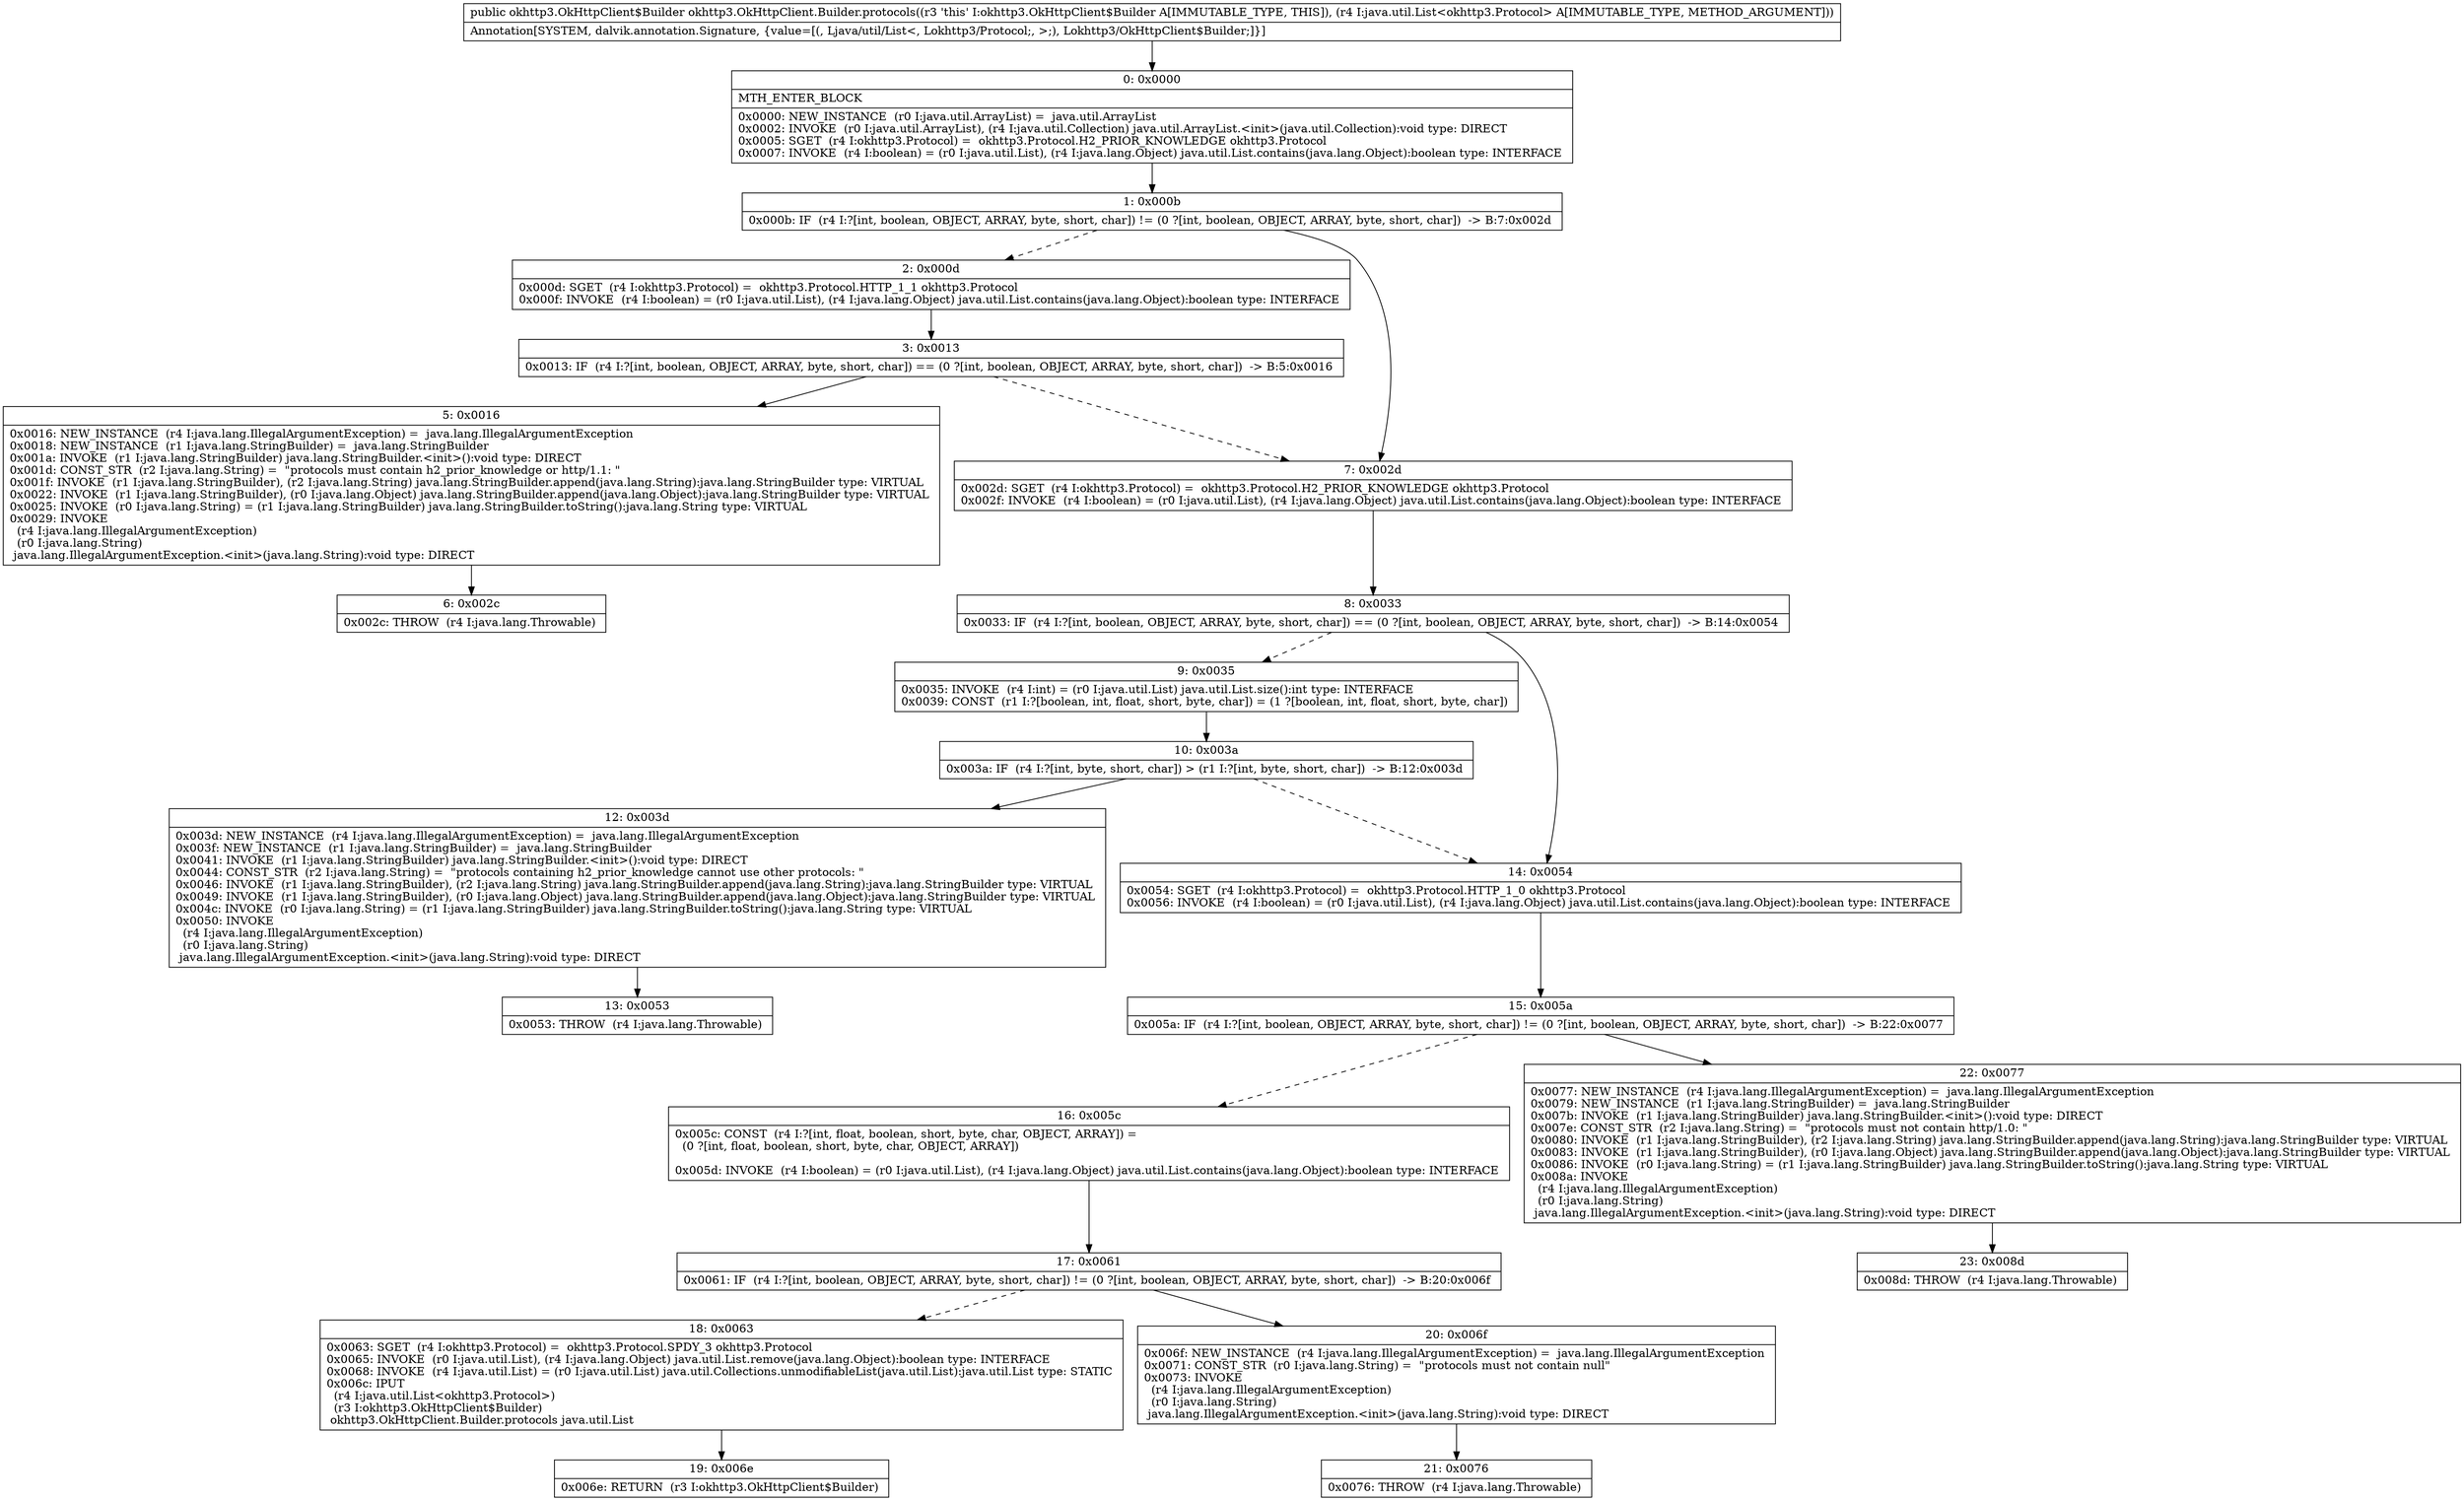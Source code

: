 digraph "CFG forokhttp3.OkHttpClient.Builder.protocols(Ljava\/util\/List;)Lokhttp3\/OkHttpClient$Builder;" {
Node_0 [shape=record,label="{0\:\ 0x0000|MTH_ENTER_BLOCK\l|0x0000: NEW_INSTANCE  (r0 I:java.util.ArrayList) =  java.util.ArrayList \l0x0002: INVOKE  (r0 I:java.util.ArrayList), (r4 I:java.util.Collection) java.util.ArrayList.\<init\>(java.util.Collection):void type: DIRECT \l0x0005: SGET  (r4 I:okhttp3.Protocol) =  okhttp3.Protocol.H2_PRIOR_KNOWLEDGE okhttp3.Protocol \l0x0007: INVOKE  (r4 I:boolean) = (r0 I:java.util.List), (r4 I:java.lang.Object) java.util.List.contains(java.lang.Object):boolean type: INTERFACE \l}"];
Node_1 [shape=record,label="{1\:\ 0x000b|0x000b: IF  (r4 I:?[int, boolean, OBJECT, ARRAY, byte, short, char]) != (0 ?[int, boolean, OBJECT, ARRAY, byte, short, char])  \-\> B:7:0x002d \l}"];
Node_2 [shape=record,label="{2\:\ 0x000d|0x000d: SGET  (r4 I:okhttp3.Protocol) =  okhttp3.Protocol.HTTP_1_1 okhttp3.Protocol \l0x000f: INVOKE  (r4 I:boolean) = (r0 I:java.util.List), (r4 I:java.lang.Object) java.util.List.contains(java.lang.Object):boolean type: INTERFACE \l}"];
Node_3 [shape=record,label="{3\:\ 0x0013|0x0013: IF  (r4 I:?[int, boolean, OBJECT, ARRAY, byte, short, char]) == (0 ?[int, boolean, OBJECT, ARRAY, byte, short, char])  \-\> B:5:0x0016 \l}"];
Node_5 [shape=record,label="{5\:\ 0x0016|0x0016: NEW_INSTANCE  (r4 I:java.lang.IllegalArgumentException) =  java.lang.IllegalArgumentException \l0x0018: NEW_INSTANCE  (r1 I:java.lang.StringBuilder) =  java.lang.StringBuilder \l0x001a: INVOKE  (r1 I:java.lang.StringBuilder) java.lang.StringBuilder.\<init\>():void type: DIRECT \l0x001d: CONST_STR  (r2 I:java.lang.String) =  \"protocols must contain h2_prior_knowledge or http\/1.1: \" \l0x001f: INVOKE  (r1 I:java.lang.StringBuilder), (r2 I:java.lang.String) java.lang.StringBuilder.append(java.lang.String):java.lang.StringBuilder type: VIRTUAL \l0x0022: INVOKE  (r1 I:java.lang.StringBuilder), (r0 I:java.lang.Object) java.lang.StringBuilder.append(java.lang.Object):java.lang.StringBuilder type: VIRTUAL \l0x0025: INVOKE  (r0 I:java.lang.String) = (r1 I:java.lang.StringBuilder) java.lang.StringBuilder.toString():java.lang.String type: VIRTUAL \l0x0029: INVOKE  \l  (r4 I:java.lang.IllegalArgumentException)\l  (r0 I:java.lang.String)\l java.lang.IllegalArgumentException.\<init\>(java.lang.String):void type: DIRECT \l}"];
Node_6 [shape=record,label="{6\:\ 0x002c|0x002c: THROW  (r4 I:java.lang.Throwable) \l}"];
Node_7 [shape=record,label="{7\:\ 0x002d|0x002d: SGET  (r4 I:okhttp3.Protocol) =  okhttp3.Protocol.H2_PRIOR_KNOWLEDGE okhttp3.Protocol \l0x002f: INVOKE  (r4 I:boolean) = (r0 I:java.util.List), (r4 I:java.lang.Object) java.util.List.contains(java.lang.Object):boolean type: INTERFACE \l}"];
Node_8 [shape=record,label="{8\:\ 0x0033|0x0033: IF  (r4 I:?[int, boolean, OBJECT, ARRAY, byte, short, char]) == (0 ?[int, boolean, OBJECT, ARRAY, byte, short, char])  \-\> B:14:0x0054 \l}"];
Node_9 [shape=record,label="{9\:\ 0x0035|0x0035: INVOKE  (r4 I:int) = (r0 I:java.util.List) java.util.List.size():int type: INTERFACE \l0x0039: CONST  (r1 I:?[boolean, int, float, short, byte, char]) = (1 ?[boolean, int, float, short, byte, char]) \l}"];
Node_10 [shape=record,label="{10\:\ 0x003a|0x003a: IF  (r4 I:?[int, byte, short, char]) \> (r1 I:?[int, byte, short, char])  \-\> B:12:0x003d \l}"];
Node_12 [shape=record,label="{12\:\ 0x003d|0x003d: NEW_INSTANCE  (r4 I:java.lang.IllegalArgumentException) =  java.lang.IllegalArgumentException \l0x003f: NEW_INSTANCE  (r1 I:java.lang.StringBuilder) =  java.lang.StringBuilder \l0x0041: INVOKE  (r1 I:java.lang.StringBuilder) java.lang.StringBuilder.\<init\>():void type: DIRECT \l0x0044: CONST_STR  (r2 I:java.lang.String) =  \"protocols containing h2_prior_knowledge cannot use other protocols: \" \l0x0046: INVOKE  (r1 I:java.lang.StringBuilder), (r2 I:java.lang.String) java.lang.StringBuilder.append(java.lang.String):java.lang.StringBuilder type: VIRTUAL \l0x0049: INVOKE  (r1 I:java.lang.StringBuilder), (r0 I:java.lang.Object) java.lang.StringBuilder.append(java.lang.Object):java.lang.StringBuilder type: VIRTUAL \l0x004c: INVOKE  (r0 I:java.lang.String) = (r1 I:java.lang.StringBuilder) java.lang.StringBuilder.toString():java.lang.String type: VIRTUAL \l0x0050: INVOKE  \l  (r4 I:java.lang.IllegalArgumentException)\l  (r0 I:java.lang.String)\l java.lang.IllegalArgumentException.\<init\>(java.lang.String):void type: DIRECT \l}"];
Node_13 [shape=record,label="{13\:\ 0x0053|0x0053: THROW  (r4 I:java.lang.Throwable) \l}"];
Node_14 [shape=record,label="{14\:\ 0x0054|0x0054: SGET  (r4 I:okhttp3.Protocol) =  okhttp3.Protocol.HTTP_1_0 okhttp3.Protocol \l0x0056: INVOKE  (r4 I:boolean) = (r0 I:java.util.List), (r4 I:java.lang.Object) java.util.List.contains(java.lang.Object):boolean type: INTERFACE \l}"];
Node_15 [shape=record,label="{15\:\ 0x005a|0x005a: IF  (r4 I:?[int, boolean, OBJECT, ARRAY, byte, short, char]) != (0 ?[int, boolean, OBJECT, ARRAY, byte, short, char])  \-\> B:22:0x0077 \l}"];
Node_16 [shape=record,label="{16\:\ 0x005c|0x005c: CONST  (r4 I:?[int, float, boolean, short, byte, char, OBJECT, ARRAY]) = \l  (0 ?[int, float, boolean, short, byte, char, OBJECT, ARRAY])\l \l0x005d: INVOKE  (r4 I:boolean) = (r0 I:java.util.List), (r4 I:java.lang.Object) java.util.List.contains(java.lang.Object):boolean type: INTERFACE \l}"];
Node_17 [shape=record,label="{17\:\ 0x0061|0x0061: IF  (r4 I:?[int, boolean, OBJECT, ARRAY, byte, short, char]) != (0 ?[int, boolean, OBJECT, ARRAY, byte, short, char])  \-\> B:20:0x006f \l}"];
Node_18 [shape=record,label="{18\:\ 0x0063|0x0063: SGET  (r4 I:okhttp3.Protocol) =  okhttp3.Protocol.SPDY_3 okhttp3.Protocol \l0x0065: INVOKE  (r0 I:java.util.List), (r4 I:java.lang.Object) java.util.List.remove(java.lang.Object):boolean type: INTERFACE \l0x0068: INVOKE  (r4 I:java.util.List) = (r0 I:java.util.List) java.util.Collections.unmodifiableList(java.util.List):java.util.List type: STATIC \l0x006c: IPUT  \l  (r4 I:java.util.List\<okhttp3.Protocol\>)\l  (r3 I:okhttp3.OkHttpClient$Builder)\l okhttp3.OkHttpClient.Builder.protocols java.util.List \l}"];
Node_19 [shape=record,label="{19\:\ 0x006e|0x006e: RETURN  (r3 I:okhttp3.OkHttpClient$Builder) \l}"];
Node_20 [shape=record,label="{20\:\ 0x006f|0x006f: NEW_INSTANCE  (r4 I:java.lang.IllegalArgumentException) =  java.lang.IllegalArgumentException \l0x0071: CONST_STR  (r0 I:java.lang.String) =  \"protocols must not contain null\" \l0x0073: INVOKE  \l  (r4 I:java.lang.IllegalArgumentException)\l  (r0 I:java.lang.String)\l java.lang.IllegalArgumentException.\<init\>(java.lang.String):void type: DIRECT \l}"];
Node_21 [shape=record,label="{21\:\ 0x0076|0x0076: THROW  (r4 I:java.lang.Throwable) \l}"];
Node_22 [shape=record,label="{22\:\ 0x0077|0x0077: NEW_INSTANCE  (r4 I:java.lang.IllegalArgumentException) =  java.lang.IllegalArgumentException \l0x0079: NEW_INSTANCE  (r1 I:java.lang.StringBuilder) =  java.lang.StringBuilder \l0x007b: INVOKE  (r1 I:java.lang.StringBuilder) java.lang.StringBuilder.\<init\>():void type: DIRECT \l0x007e: CONST_STR  (r2 I:java.lang.String) =  \"protocols must not contain http\/1.0: \" \l0x0080: INVOKE  (r1 I:java.lang.StringBuilder), (r2 I:java.lang.String) java.lang.StringBuilder.append(java.lang.String):java.lang.StringBuilder type: VIRTUAL \l0x0083: INVOKE  (r1 I:java.lang.StringBuilder), (r0 I:java.lang.Object) java.lang.StringBuilder.append(java.lang.Object):java.lang.StringBuilder type: VIRTUAL \l0x0086: INVOKE  (r0 I:java.lang.String) = (r1 I:java.lang.StringBuilder) java.lang.StringBuilder.toString():java.lang.String type: VIRTUAL \l0x008a: INVOKE  \l  (r4 I:java.lang.IllegalArgumentException)\l  (r0 I:java.lang.String)\l java.lang.IllegalArgumentException.\<init\>(java.lang.String):void type: DIRECT \l}"];
Node_23 [shape=record,label="{23\:\ 0x008d|0x008d: THROW  (r4 I:java.lang.Throwable) \l}"];
MethodNode[shape=record,label="{public okhttp3.OkHttpClient$Builder okhttp3.OkHttpClient.Builder.protocols((r3 'this' I:okhttp3.OkHttpClient$Builder A[IMMUTABLE_TYPE, THIS]), (r4 I:java.util.List\<okhttp3.Protocol\> A[IMMUTABLE_TYPE, METHOD_ARGUMENT]))  | Annotation[SYSTEM, dalvik.annotation.Signature, \{value=[(, Ljava\/util\/List\<, Lokhttp3\/Protocol;, \>;), Lokhttp3\/OkHttpClient$Builder;]\}]\l}"];
MethodNode -> Node_0;
Node_0 -> Node_1;
Node_1 -> Node_2[style=dashed];
Node_1 -> Node_7;
Node_2 -> Node_3;
Node_3 -> Node_5;
Node_3 -> Node_7[style=dashed];
Node_5 -> Node_6;
Node_7 -> Node_8;
Node_8 -> Node_9[style=dashed];
Node_8 -> Node_14;
Node_9 -> Node_10;
Node_10 -> Node_12;
Node_10 -> Node_14[style=dashed];
Node_12 -> Node_13;
Node_14 -> Node_15;
Node_15 -> Node_16[style=dashed];
Node_15 -> Node_22;
Node_16 -> Node_17;
Node_17 -> Node_18[style=dashed];
Node_17 -> Node_20;
Node_18 -> Node_19;
Node_20 -> Node_21;
Node_22 -> Node_23;
}

